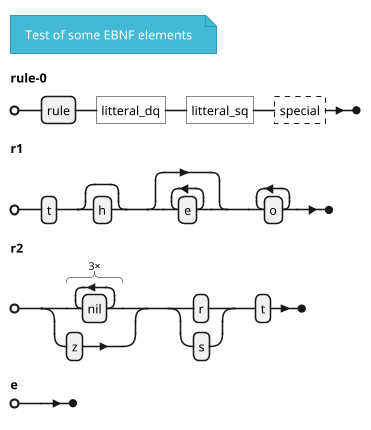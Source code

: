 ' Do not edit
' Theme Gallery
' autogenerated by script
'
@startebnf
!$PUML_MODE = "dark"
!theme aws-orange
(* Test of some EBNF elements *)
rule-0 = rule, "litteral_dq", 'litteral_sq', ?special?;
r1 = t, [h], {e}, {o}-;
r2 =(3 * nil | z), (r | s), t;
e = ;
@endebnf
